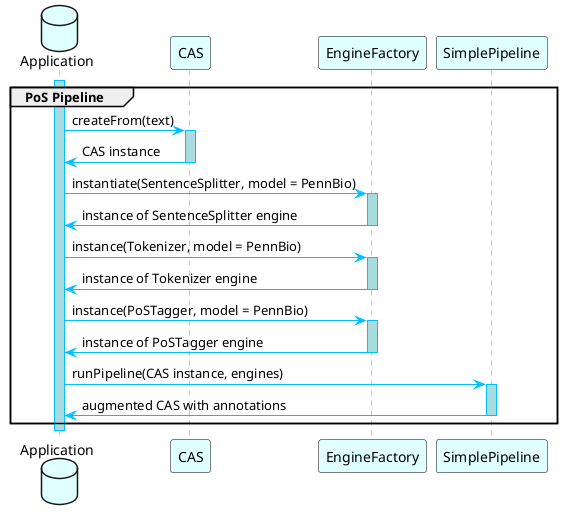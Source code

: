 @startuml

skinparam sequence {
    ArrowColor DeepSkyBlue
    LifeLineBorderColor DeepSkyBlue
    LifeLineBackgroundColor #A9DCDF
    
    ParticipantBorderColor Black
    ParticipantBackgroundColor Black
'   ParticipantFontName Impact
'   ParticipantFontSize 17
'   ParticipantFontColor #A9DCDF
    
    ActorBorderColor Black
    ActorBackgroundColor #A9DCDF
'   ActorFontColor DeepSkyBlue
'   ActorFontSize 17
'   ActorFontName Aapex
}

database Application #LightCyan
participant CAS #LightCyan
participant EngineFactory #LightCyan
participant SimplePipeline #LightCyan

activate Application

group PoS Pipeline

Application -> CAS : createFrom(text)
activate CAS
CAS -> Application : CAS instance
deactivate CAS

Application -> EngineFactory : instantiate(SentenceSplitter, model = PennBio)
activate EngineFactory
EngineFactory -> Application : instance of SentenceSplitter engine
deactivate EngineFactory

Application -> EngineFactory : instance(Tokenizer, model = PennBio)
activate EngineFactory
EngineFactory -> Application : instance of Tokenizer engine
deactivate EngineFactory

Application -> EngineFactory : instance(PoSTagger, model = PennBio)
activate EngineFactory
EngineFactory -> Application : instance of PoSTagger engine
deactivate EngineFactory

Application -> SimplePipeline : runPipeline(CAS instance, engines)
activate SimplePipeline
SimplePipeline -> Application : augmented CAS with annotations
deactivate SimplePipeline

end

deactivate Application

@enduml
